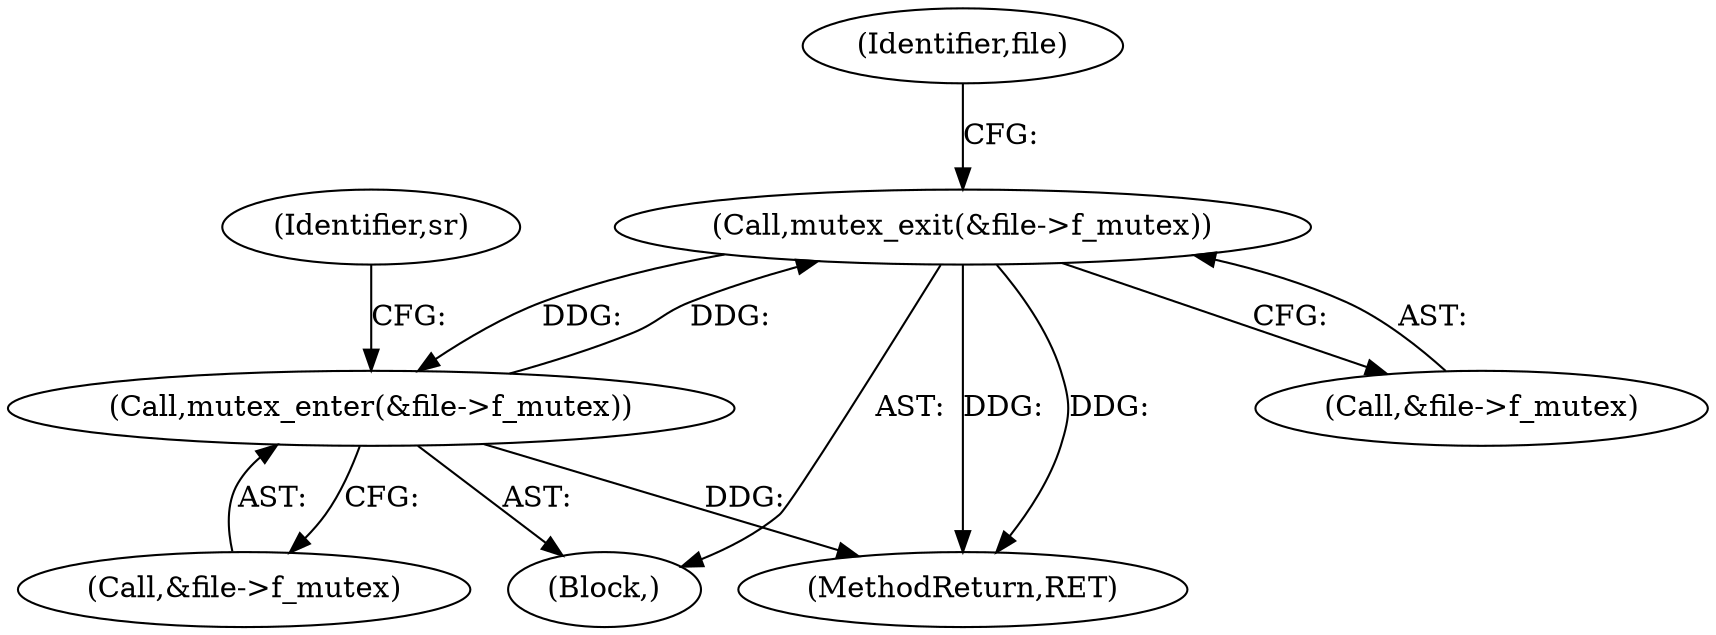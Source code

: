 digraph "0_illumos-gate_6d1c73b5858fefc6161c7d686345f0dc887ea799_0@API" {
"1000178" [label="(Call,mutex_exit(&file->f_mutex))"];
"1000170" [label="(Call,mutex_enter(&file->f_mutex))"];
"1000178" [label="(Call,mutex_exit(&file->f_mutex))"];
"1000171" [label="(Call,&file->f_mutex)"];
"1000169" [label="(Block,)"];
"1000178" [label="(Call,mutex_exit(&file->f_mutex))"];
"1000176" [label="(Identifier,sr)"];
"1000201" [label="(MethodReturn,RET)"];
"1000184" [label="(Identifier,file)"];
"1000179" [label="(Call,&file->f_mutex)"];
"1000170" [label="(Call,mutex_enter(&file->f_mutex))"];
"1000178" -> "1000169"  [label="AST: "];
"1000178" -> "1000179"  [label="CFG: "];
"1000179" -> "1000178"  [label="AST: "];
"1000184" -> "1000178"  [label="CFG: "];
"1000178" -> "1000201"  [label="DDG: "];
"1000178" -> "1000201"  [label="DDG: "];
"1000178" -> "1000170"  [label="DDG: "];
"1000170" -> "1000178"  [label="DDG: "];
"1000170" -> "1000169"  [label="AST: "];
"1000170" -> "1000171"  [label="CFG: "];
"1000171" -> "1000170"  [label="AST: "];
"1000176" -> "1000170"  [label="CFG: "];
"1000170" -> "1000201"  [label="DDG: "];
}
